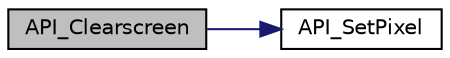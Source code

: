 digraph "API_Clearscreen"
{
 // LATEX_PDF_SIZE
  edge [fontname="Helvetica",fontsize="10",labelfontname="Helvetica",labelfontsize="10"];
  node [fontname="Helvetica",fontsize="10",shape=record];
  rankdir="LR";
  Node1 [label="API_Clearscreen",height=0.2,width=0.4,color="black", fillcolor="grey75", style="filled", fontcolor="black",tooltip="This function clears the screen."];
  Node1 -> Node2 [color="midnightblue",fontsize="10",style="solid",fontname="Helvetica"];
  Node2 [label="API_SetPixel",height=0.2,width=0.4,color="black", fillcolor="white", style="filled",URL="$_v_g_a__core_8c.html#a2e5f4ee3788504643af7c5b5e25ec667",tooltip="This function sets the color of a single pixel."];
}

